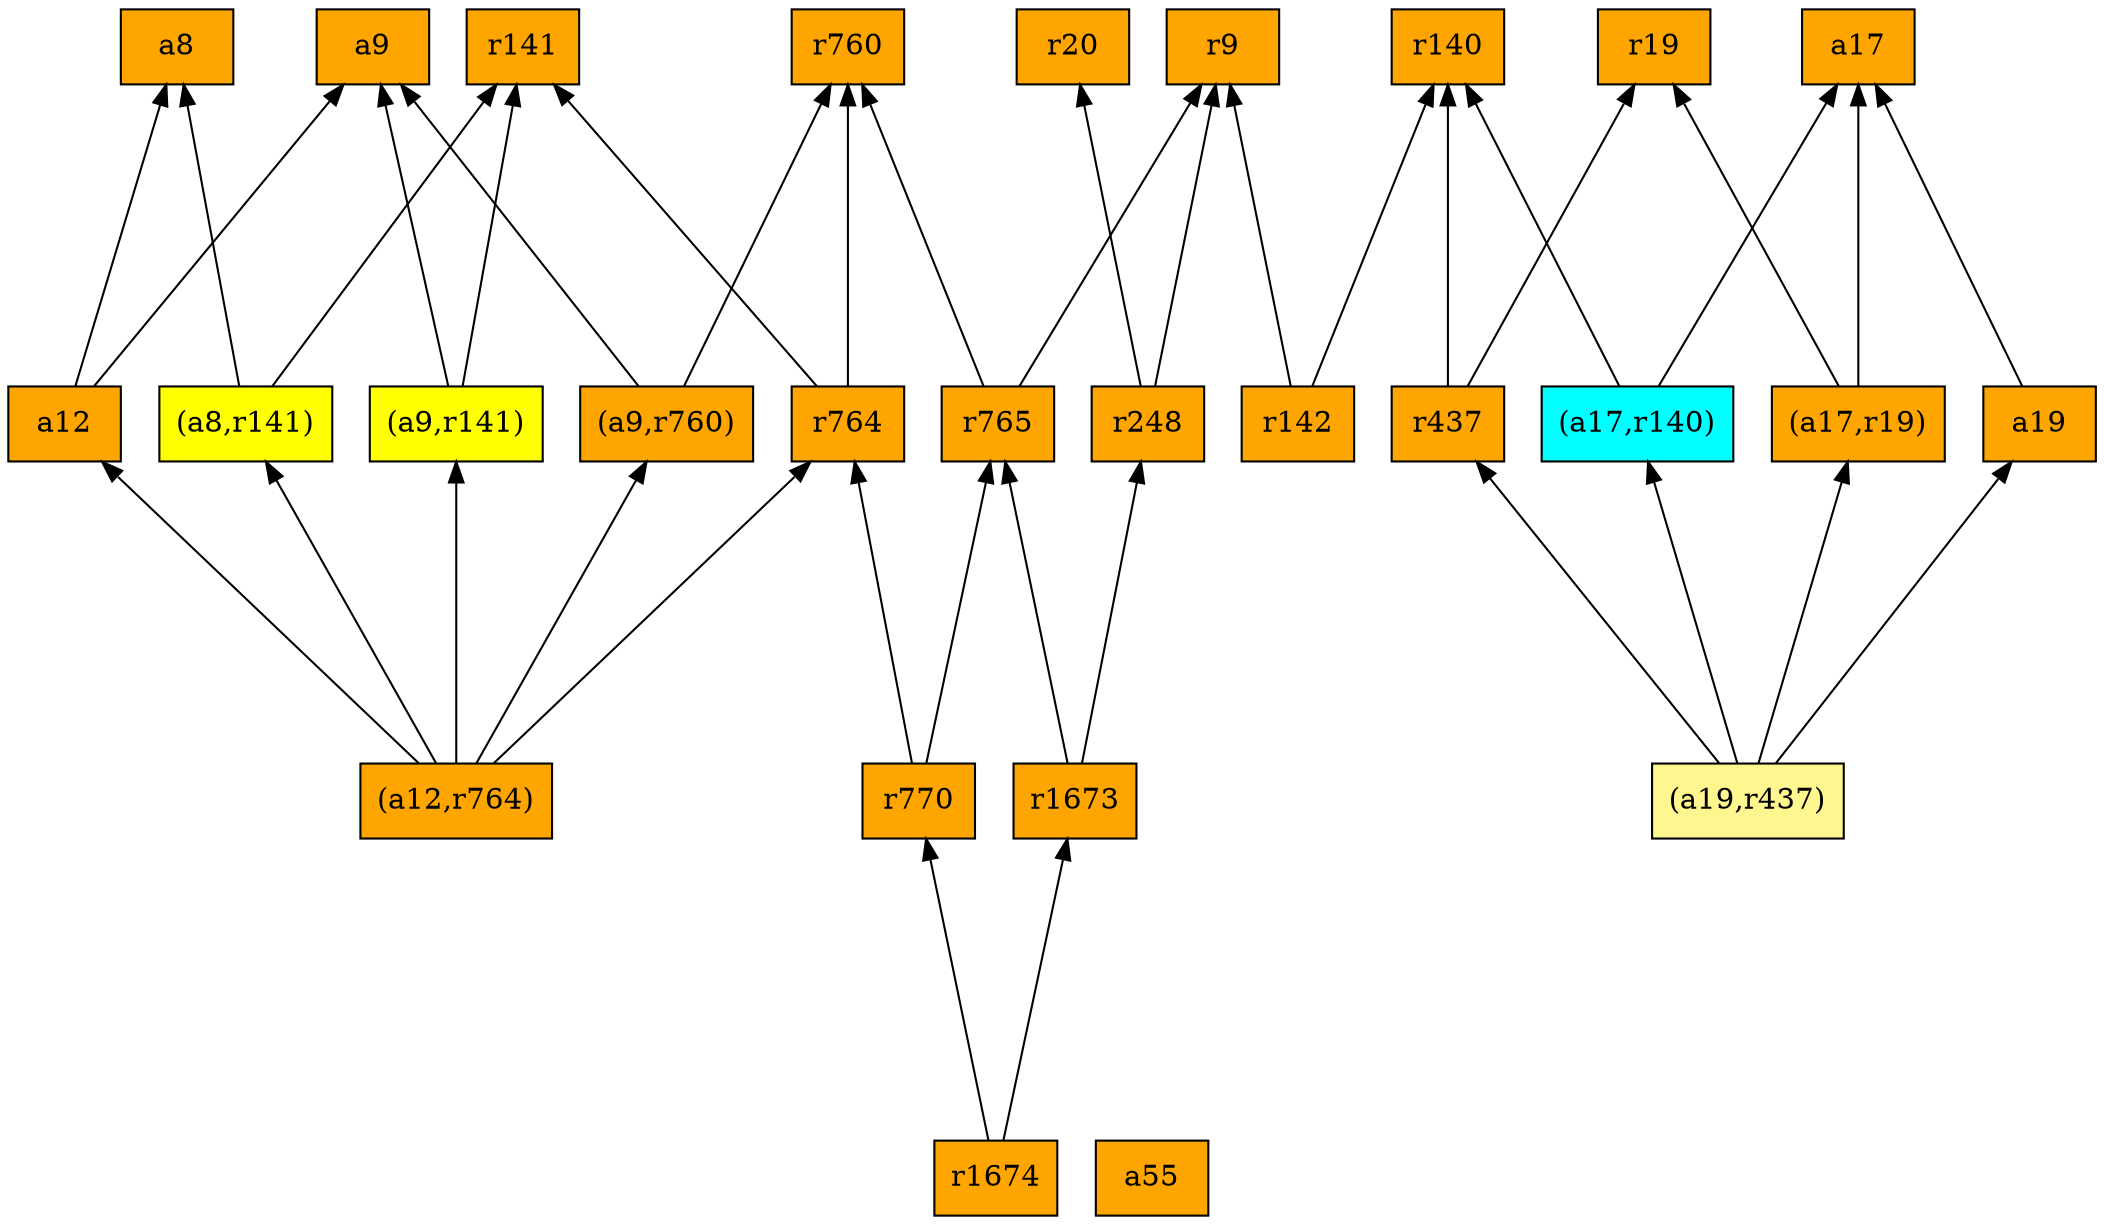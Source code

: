 digraph G {
rankdir=BT;ranksep="2.0";
"r142" [shape=record,fillcolor=orange,style=filled,label="{r142}"];
"r141" [shape=record,fillcolor=orange,style=filled,label="{r141}"];
"r764" [shape=record,fillcolor=orange,style=filled,label="{r764}"];
"a8" [shape=record,fillcolor=orange,style=filled,label="{a8}"];
"(a17,r19)" [shape=record,fillcolor=orange,style=filled,label="{(a17,r19)}"];
"(a8,r141)" [shape=record,fillcolor=yellow,style=filled,label="{(a8,r141)}"];
"a17" [shape=record,fillcolor=orange,style=filled,label="{a17}"];
"r765" [shape=record,fillcolor=orange,style=filled,label="{r765}"];
"r770" [shape=record,fillcolor=orange,style=filled,label="{r770}"];
"r9" [shape=record,fillcolor=orange,style=filled,label="{r9}"];
"(a9,r760)" [shape=record,fillcolor=orange,style=filled,label="{(a9,r760)}"];
"r1674" [shape=record,fillcolor=orange,style=filled,label="{r1674}"];
"r437" [shape=record,fillcolor=orange,style=filled,label="{r437}"];
"(a19,r437)" [shape=record,fillcolor=khaki1,style=filled,label="{(a19,r437)}"];
"r140" [shape=record,fillcolor=orange,style=filled,label="{r140}"];
"r248" [shape=record,fillcolor=orange,style=filled,label="{r248}"];
"r19" [shape=record,fillcolor=orange,style=filled,label="{r19}"];
"a55" [shape=record,fillcolor=orange,style=filled,label="{a55}"];
"a9" [shape=record,fillcolor=orange,style=filled,label="{a9}"];
"r1673" [shape=record,fillcolor=orange,style=filled,label="{r1673}"];
"(a12,r764)" [shape=record,fillcolor=orange,style=filled,label="{(a12,r764)}"];
"a19" [shape=record,fillcolor=orange,style=filled,label="{a19}"];
"r20" [shape=record,fillcolor=orange,style=filled,label="{r20}"];
"(a9,r141)" [shape=record,fillcolor=yellow,style=filled,label="{(a9,r141)}"];
"r760" [shape=record,fillcolor=orange,style=filled,label="{r760}"];
"a12" [shape=record,fillcolor=orange,style=filled,label="{a12}"];
"(a17,r140)" [shape=record,fillcolor=cyan,style=filled,label="{(a17,r140)}"];
"r142" -> "r9"
"r142" -> "r140"
"r764" -> "r141"
"r764" -> "r760"
"(a17,r19)" -> "r19"
"(a17,r19)" -> "a17"
"(a8,r141)" -> "r141"
"(a8,r141)" -> "a8"
"r765" -> "r9"
"r765" -> "r760"
"r770" -> "r764"
"r770" -> "r765"
"(a9,r760)" -> "a9"
"(a9,r760)" -> "r760"
"r1674" -> "r1673"
"r1674" -> "r770"
"r437" -> "r19"
"r437" -> "r140"
"(a19,r437)" -> "a19"
"(a19,r437)" -> "(a17,r140)"
"(a19,r437)" -> "r437"
"(a19,r437)" -> "(a17,r19)"
"r248" -> "r9"
"r248" -> "r20"
"r1673" -> "r248"
"r1673" -> "r765"
"(a12,r764)" -> "r764"
"(a12,r764)" -> "(a8,r141)"
"(a12,r764)" -> "(a9,r141)"
"(a12,r764)" -> "(a9,r760)"
"(a12,r764)" -> "a12"
"a19" -> "a17"
"(a9,r141)" -> "r141"
"(a9,r141)" -> "a9"
"a12" -> "a8"
"a12" -> "a9"
"(a17,r140)" -> "a17"
"(a17,r140)" -> "r140"
}